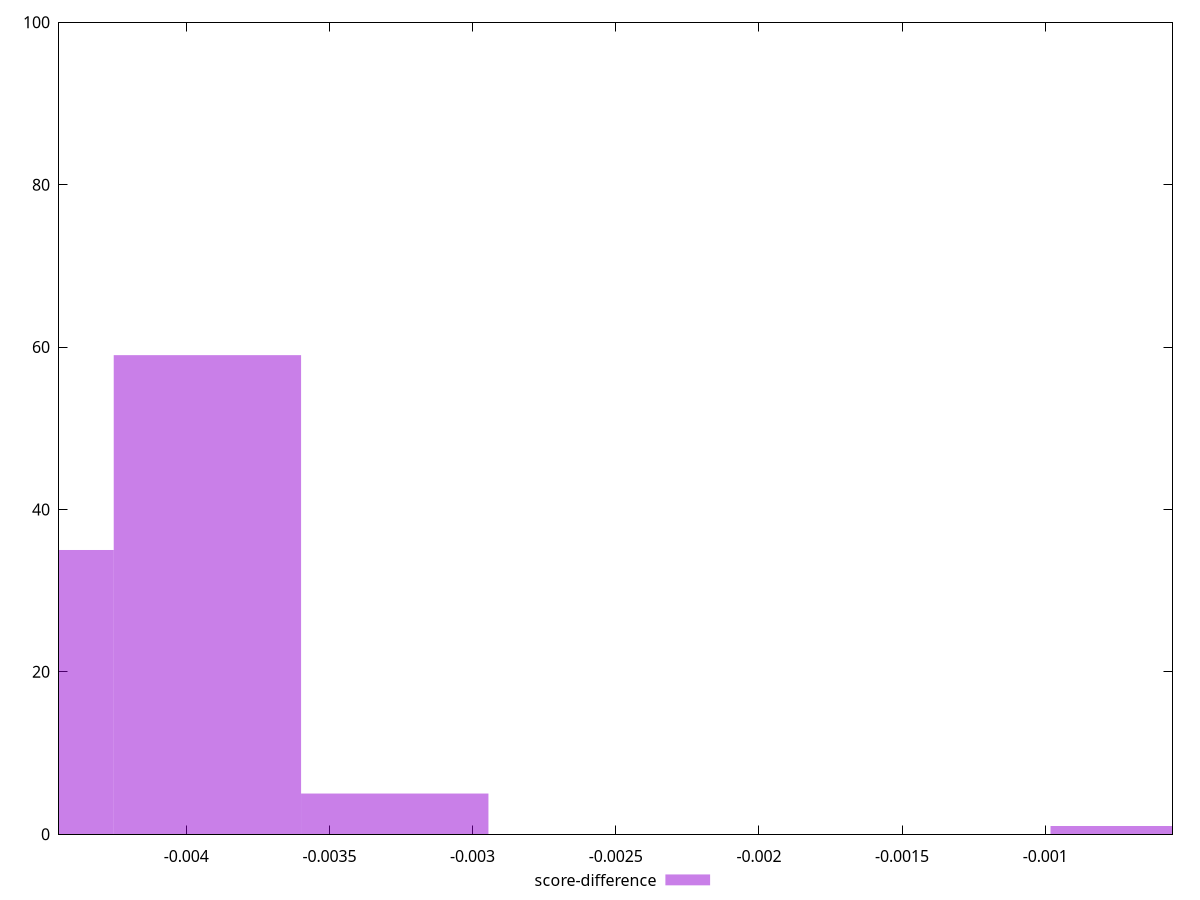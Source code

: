 reset

$scoreDifference <<EOF
-0.004580523048773249 35
-0.003926162613234213 59
-0.0006543604355390355 1
-0.0032718021776951775 5
EOF

set key outside below
set boxwidth 0.0006543604355390355
set xrange [-0.004444444444444362:-0.0005555555555555314]
set yrange [0:100]
set trange [0:100]
set style fill transparent solid 0.5 noborder
set terminal svg size 640, 490 enhanced background rgb 'white'
set output "reprap/uses-rel-preload/samples/pages+cached+noexternal+nosvg/score-difference/histogram.svg"

plot $scoreDifference title "score-difference" with boxes

reset
